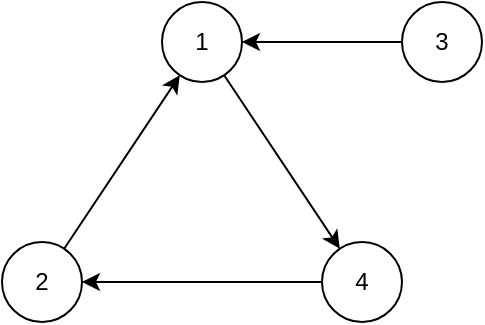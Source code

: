 <mxfile version="25.0.2">
  <diagram name="Page-1" id="GeK1qg_5Syw4WNhKvq6A">
    <mxGraphModel dx="1114" dy="824" grid="1" gridSize="10" guides="1" tooltips="1" connect="1" arrows="1" fold="1" page="1" pageScale="1" pageWidth="850" pageHeight="1100" math="0" shadow="0">
      <root>
        <mxCell id="0" />
        <mxCell id="1" parent="0" />
        <mxCell id="KVjcW4b2CjrPPL7cpDri-1" value="1" style="ellipse;whiteSpace=wrap;html=1;aspect=fixed;fillColor=none;" vertex="1" parent="1">
          <mxGeometry x="160" y="40" width="40" height="40" as="geometry" />
        </mxCell>
        <mxCell id="KVjcW4b2CjrPPL7cpDri-2" value="2" style="ellipse;whiteSpace=wrap;html=1;aspect=fixed;fillColor=none;" vertex="1" parent="1">
          <mxGeometry x="80" y="160" width="40" height="40" as="geometry" />
        </mxCell>
        <mxCell id="KVjcW4b2CjrPPL7cpDri-3" value="4" style="ellipse;whiteSpace=wrap;html=1;aspect=fixed;fillColor=none;" vertex="1" parent="1">
          <mxGeometry x="240" y="160" width="40" height="40" as="geometry" />
        </mxCell>
        <mxCell id="KVjcW4b2CjrPPL7cpDri-4" value="3" style="ellipse;whiteSpace=wrap;html=1;aspect=fixed;fillColor=none;" vertex="1" parent="1">
          <mxGeometry x="280" y="40" width="40" height="40" as="geometry" />
        </mxCell>
        <mxCell id="KVjcW4b2CjrPPL7cpDri-6" value="" style="endArrow=classic;html=1;rounded=0;" edge="1" parent="1" source="KVjcW4b2CjrPPL7cpDri-4" target="KVjcW4b2CjrPPL7cpDri-1">
          <mxGeometry width="50" height="50" relative="1" as="geometry">
            <mxPoint x="360" y="370" as="sourcePoint" />
            <mxPoint x="410" y="320" as="targetPoint" />
          </mxGeometry>
        </mxCell>
        <mxCell id="KVjcW4b2CjrPPL7cpDri-7" value="" style="endArrow=classic;html=1;rounded=0;" edge="1" parent="1" source="KVjcW4b2CjrPPL7cpDri-3" target="KVjcW4b2CjrPPL7cpDri-2">
          <mxGeometry width="50" height="50" relative="1" as="geometry">
            <mxPoint x="360" y="370" as="sourcePoint" />
            <mxPoint x="410" y="320" as="targetPoint" />
          </mxGeometry>
        </mxCell>
        <mxCell id="KVjcW4b2CjrPPL7cpDri-8" value="" style="endArrow=classic;html=1;rounded=0;" edge="1" parent="1" source="KVjcW4b2CjrPPL7cpDri-1" target="KVjcW4b2CjrPPL7cpDri-3">
          <mxGeometry x="-0.001" width="50" height="50" relative="1" as="geometry">
            <mxPoint x="360" y="370" as="sourcePoint" />
            <mxPoint x="410" y="320" as="targetPoint" />
            <mxPoint as="offset" />
          </mxGeometry>
        </mxCell>
        <mxCell id="KVjcW4b2CjrPPL7cpDri-9" value="" style="endArrow=classic;html=1;rounded=0;" edge="1" parent="1" source="KVjcW4b2CjrPPL7cpDri-2" target="KVjcW4b2CjrPPL7cpDri-1">
          <mxGeometry width="50" height="50" relative="1" as="geometry">
            <mxPoint x="260" y="320" as="sourcePoint" />
            <mxPoint x="310" y="270" as="targetPoint" />
          </mxGeometry>
        </mxCell>
      </root>
    </mxGraphModel>
  </diagram>
</mxfile>
